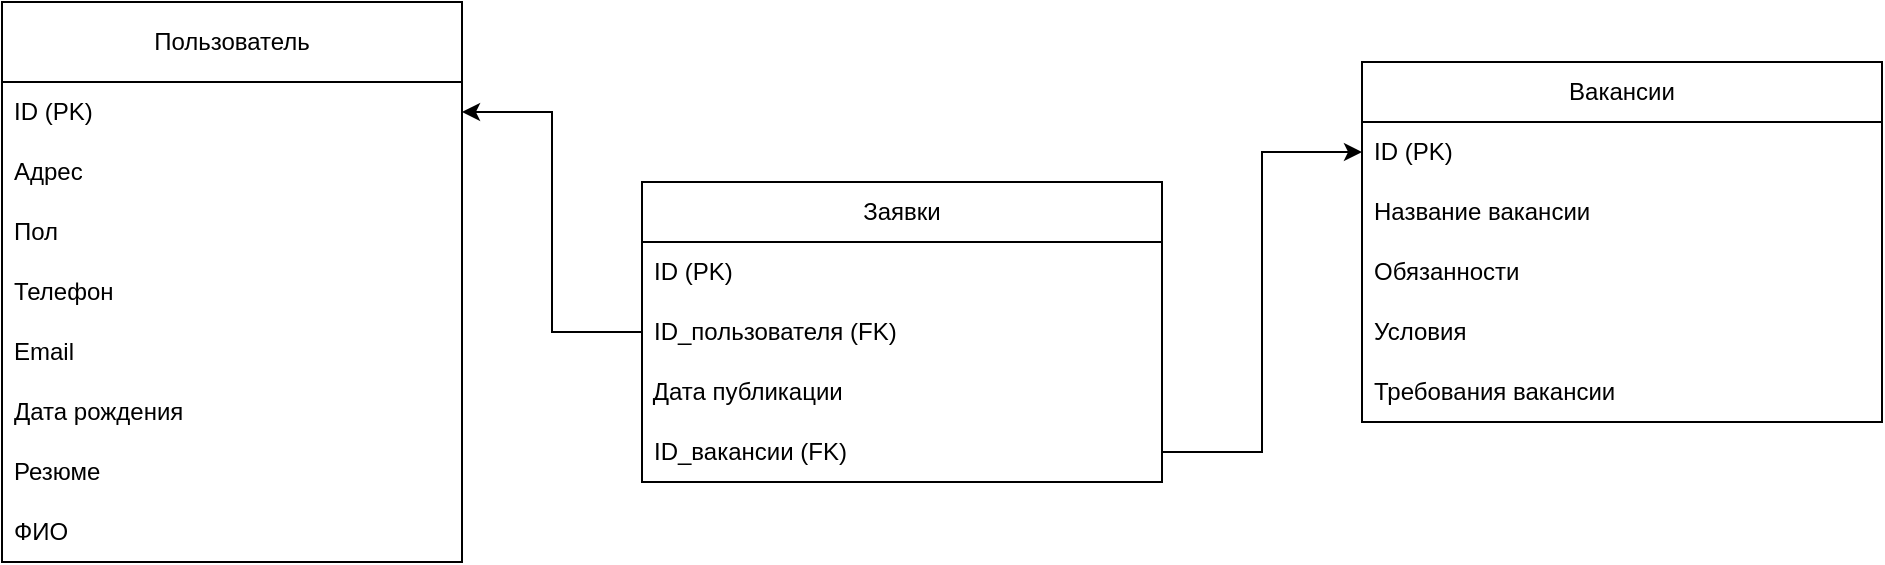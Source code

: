 <mxfile version="24.4.9" type="device">
  <diagram name="Страница — 1" id="ducR2QWNlB3_xb_WZovM">
    <mxGraphModel dx="1235" dy="709" grid="1" gridSize="10" guides="1" tooltips="1" connect="1" arrows="1" fold="1" page="1" pageScale="1" pageWidth="827" pageHeight="1169" math="0" shadow="0">
      <root>
        <mxCell id="0" />
        <mxCell id="1" parent="0" />
        <mxCell id="pZOC0V2aFngBBCBT1Y-d-1" value="Пользователь" style="swimlane;fontStyle=0;childLayout=stackLayout;horizontal=1;startSize=40;horizontalStack=0;resizeParent=1;resizeParentMax=0;resizeLast=0;collapsible=1;marginBottom=0;whiteSpace=wrap;html=1;" vertex="1" parent="1">
          <mxGeometry x="140" y="200" width="230" height="280" as="geometry">
            <mxRectangle x="160" y="140" width="120" height="40" as="alternateBounds" />
          </mxGeometry>
        </mxCell>
        <mxCell id="pZOC0V2aFngBBCBT1Y-d-2" value="ID (PK)" style="text;strokeColor=none;fillColor=none;align=left;verticalAlign=middle;spacingLeft=4;spacingRight=4;overflow=hidden;points=[[0,0.5],[1,0.5]];portConstraint=eastwest;rotatable=0;whiteSpace=wrap;html=1;" vertex="1" parent="pZOC0V2aFngBBCBT1Y-d-1">
          <mxGeometry y="40" width="230" height="30" as="geometry" />
        </mxCell>
        <mxCell id="pZOC0V2aFngBBCBT1Y-d-4" value="Адрес" style="text;strokeColor=none;fillColor=none;align=left;verticalAlign=middle;spacingLeft=4;spacingRight=4;overflow=hidden;points=[[0,0.5],[1,0.5]];portConstraint=eastwest;rotatable=0;whiteSpace=wrap;html=1;" vertex="1" parent="pZOC0V2aFngBBCBT1Y-d-1">
          <mxGeometry y="70" width="230" height="30" as="geometry" />
        </mxCell>
        <mxCell id="pZOC0V2aFngBBCBT1Y-d-5" value="Пол" style="text;strokeColor=none;fillColor=none;align=left;verticalAlign=middle;spacingLeft=4;spacingRight=4;overflow=hidden;points=[[0,0.5],[1,0.5]];portConstraint=eastwest;rotatable=0;whiteSpace=wrap;html=1;" vertex="1" parent="pZOC0V2aFngBBCBT1Y-d-1">
          <mxGeometry y="100" width="230" height="30" as="geometry" />
        </mxCell>
        <mxCell id="pZOC0V2aFngBBCBT1Y-d-6" value="Телефон" style="text;strokeColor=none;fillColor=none;align=left;verticalAlign=middle;spacingLeft=4;spacingRight=4;overflow=hidden;points=[[0,0.5],[1,0.5]];portConstraint=eastwest;rotatable=0;whiteSpace=wrap;html=1;" vertex="1" parent="pZOC0V2aFngBBCBT1Y-d-1">
          <mxGeometry y="130" width="230" height="30" as="geometry" />
        </mxCell>
        <mxCell id="pZOC0V2aFngBBCBT1Y-d-8" value="Email" style="text;strokeColor=none;fillColor=none;align=left;verticalAlign=middle;spacingLeft=4;spacingRight=4;overflow=hidden;points=[[0,0.5],[1,0.5]];portConstraint=eastwest;rotatable=0;whiteSpace=wrap;html=1;" vertex="1" parent="pZOC0V2aFngBBCBT1Y-d-1">
          <mxGeometry y="160" width="230" height="30" as="geometry" />
        </mxCell>
        <mxCell id="pZOC0V2aFngBBCBT1Y-d-10" value="Дата рождения" style="text;strokeColor=none;fillColor=none;align=left;verticalAlign=middle;spacingLeft=4;spacingRight=4;overflow=hidden;points=[[0,0.5],[1,0.5]];portConstraint=eastwest;rotatable=0;whiteSpace=wrap;html=1;" vertex="1" parent="pZOC0V2aFngBBCBT1Y-d-1">
          <mxGeometry y="190" width="230" height="30" as="geometry" />
        </mxCell>
        <mxCell id="pZOC0V2aFngBBCBT1Y-d-9" value="Резюме" style="text;strokeColor=none;fillColor=none;align=left;verticalAlign=middle;spacingLeft=4;spacingRight=4;overflow=hidden;points=[[0,0.5],[1,0.5]];portConstraint=eastwest;rotatable=0;whiteSpace=wrap;html=1;" vertex="1" parent="pZOC0V2aFngBBCBT1Y-d-1">
          <mxGeometry y="220" width="230" height="30" as="geometry" />
        </mxCell>
        <mxCell id="pZOC0V2aFngBBCBT1Y-d-3" value="ФИО" style="text;strokeColor=none;fillColor=none;align=left;verticalAlign=middle;spacingLeft=4;spacingRight=4;overflow=hidden;points=[[0,0.5],[1,0.5]];portConstraint=eastwest;rotatable=0;whiteSpace=wrap;html=1;" vertex="1" parent="pZOC0V2aFngBBCBT1Y-d-1">
          <mxGeometry y="250" width="230" height="30" as="geometry" />
        </mxCell>
        <mxCell id="pZOC0V2aFngBBCBT1Y-d-11" value="Вакансии" style="swimlane;fontStyle=0;childLayout=stackLayout;horizontal=1;startSize=30;horizontalStack=0;resizeParent=1;resizeParentMax=0;resizeLast=0;collapsible=1;marginBottom=0;whiteSpace=wrap;html=1;" vertex="1" parent="1">
          <mxGeometry x="820" y="230" width="260" height="180" as="geometry" />
        </mxCell>
        <mxCell id="pZOC0V2aFngBBCBT1Y-d-12" value="ID (PK)" style="text;strokeColor=none;fillColor=none;align=left;verticalAlign=middle;spacingLeft=4;spacingRight=4;overflow=hidden;points=[[0,0.5],[1,0.5]];portConstraint=eastwest;rotatable=0;whiteSpace=wrap;html=1;" vertex="1" parent="pZOC0V2aFngBBCBT1Y-d-11">
          <mxGeometry y="30" width="260" height="30" as="geometry" />
        </mxCell>
        <mxCell id="pZOC0V2aFngBBCBT1Y-d-13" value="Название вакансии" style="text;strokeColor=none;fillColor=none;align=left;verticalAlign=middle;spacingLeft=4;spacingRight=4;overflow=hidden;points=[[0,0.5],[1,0.5]];portConstraint=eastwest;rotatable=0;whiteSpace=wrap;html=1;" vertex="1" parent="pZOC0V2aFngBBCBT1Y-d-11">
          <mxGeometry y="60" width="260" height="30" as="geometry" />
        </mxCell>
        <mxCell id="pZOC0V2aFngBBCBT1Y-d-15" value="Обязанности" style="text;strokeColor=none;fillColor=none;align=left;verticalAlign=middle;spacingLeft=4;spacingRight=4;overflow=hidden;points=[[0,0.5],[1,0.5]];portConstraint=eastwest;rotatable=0;whiteSpace=wrap;html=1;" vertex="1" parent="pZOC0V2aFngBBCBT1Y-d-11">
          <mxGeometry y="90" width="260" height="30" as="geometry" />
        </mxCell>
        <mxCell id="pZOC0V2aFngBBCBT1Y-d-17" value="Условия" style="text;strokeColor=none;fillColor=none;align=left;verticalAlign=middle;spacingLeft=4;spacingRight=4;overflow=hidden;points=[[0,0.5],[1,0.5]];portConstraint=eastwest;rotatable=0;whiteSpace=wrap;html=1;" vertex="1" parent="pZOC0V2aFngBBCBT1Y-d-11">
          <mxGeometry y="120" width="260" height="30" as="geometry" />
        </mxCell>
        <mxCell id="pZOC0V2aFngBBCBT1Y-d-14" value="Требования вакансии" style="text;strokeColor=none;fillColor=none;align=left;verticalAlign=middle;spacingLeft=4;spacingRight=4;overflow=hidden;points=[[0,0.5],[1,0.5]];portConstraint=eastwest;rotatable=0;whiteSpace=wrap;html=1;" vertex="1" parent="pZOC0V2aFngBBCBT1Y-d-11">
          <mxGeometry y="150" width="260" height="30" as="geometry" />
        </mxCell>
        <mxCell id="pZOC0V2aFngBBCBT1Y-d-18" value="Заявки" style="swimlane;fontStyle=0;childLayout=stackLayout;horizontal=1;startSize=30;horizontalStack=0;resizeParent=1;resizeParentMax=0;resizeLast=0;collapsible=1;marginBottom=0;whiteSpace=wrap;html=1;" vertex="1" parent="1">
          <mxGeometry x="460" y="290" width="260" height="150" as="geometry" />
        </mxCell>
        <mxCell id="pZOC0V2aFngBBCBT1Y-d-19" value="ID (PK)" style="text;strokeColor=none;fillColor=none;align=left;verticalAlign=middle;spacingLeft=4;spacingRight=4;overflow=hidden;points=[[0,0.5],[1,0.5]];portConstraint=eastwest;rotatable=0;whiteSpace=wrap;html=1;" vertex="1" parent="pZOC0V2aFngBBCBT1Y-d-18">
          <mxGeometry y="30" width="260" height="30" as="geometry" />
        </mxCell>
        <mxCell id="pZOC0V2aFngBBCBT1Y-d-20" value="ID_пользователя (FK)" style="text;strokeColor=none;fillColor=none;align=left;verticalAlign=middle;spacingLeft=4;spacingRight=4;overflow=hidden;points=[[0,0.5],[1,0.5]];portConstraint=eastwest;rotatable=0;whiteSpace=wrap;html=1;" vertex="1" parent="pZOC0V2aFngBBCBT1Y-d-18">
          <mxGeometry y="60" width="260" height="30" as="geometry" />
        </mxCell>
        <mxCell id="pZOC0V2aFngBBCBT1Y-d-22" value="&amp;nbsp;Дата публикации" style="text;html=1;align=left;verticalAlign=middle;resizable=0;points=[];autosize=1;strokeColor=none;fillColor=none;" vertex="1" parent="pZOC0V2aFngBBCBT1Y-d-18">
          <mxGeometry y="90" width="260" height="30" as="geometry" />
        </mxCell>
        <mxCell id="pZOC0V2aFngBBCBT1Y-d-21" value="ID_вакансии (FK)" style="text;strokeColor=none;fillColor=none;align=left;verticalAlign=middle;spacingLeft=4;spacingRight=4;overflow=hidden;points=[[0,0.5],[1,0.5]];portConstraint=eastwest;rotatable=0;whiteSpace=wrap;html=1;" vertex="1" parent="pZOC0V2aFngBBCBT1Y-d-18">
          <mxGeometry y="120" width="260" height="30" as="geometry" />
        </mxCell>
        <mxCell id="pZOC0V2aFngBBCBT1Y-d-23" style="edgeStyle=orthogonalEdgeStyle;rounded=0;orthogonalLoop=1;jettySize=auto;html=1;" edge="1" parent="1" source="pZOC0V2aFngBBCBT1Y-d-20" target="pZOC0V2aFngBBCBT1Y-d-2">
          <mxGeometry relative="1" as="geometry" />
        </mxCell>
        <mxCell id="pZOC0V2aFngBBCBT1Y-d-24" style="edgeStyle=orthogonalEdgeStyle;rounded=0;orthogonalLoop=1;jettySize=auto;html=1;" edge="1" parent="1" source="pZOC0V2aFngBBCBT1Y-d-21" target="pZOC0V2aFngBBCBT1Y-d-12">
          <mxGeometry relative="1" as="geometry" />
        </mxCell>
      </root>
    </mxGraphModel>
  </diagram>
</mxfile>
